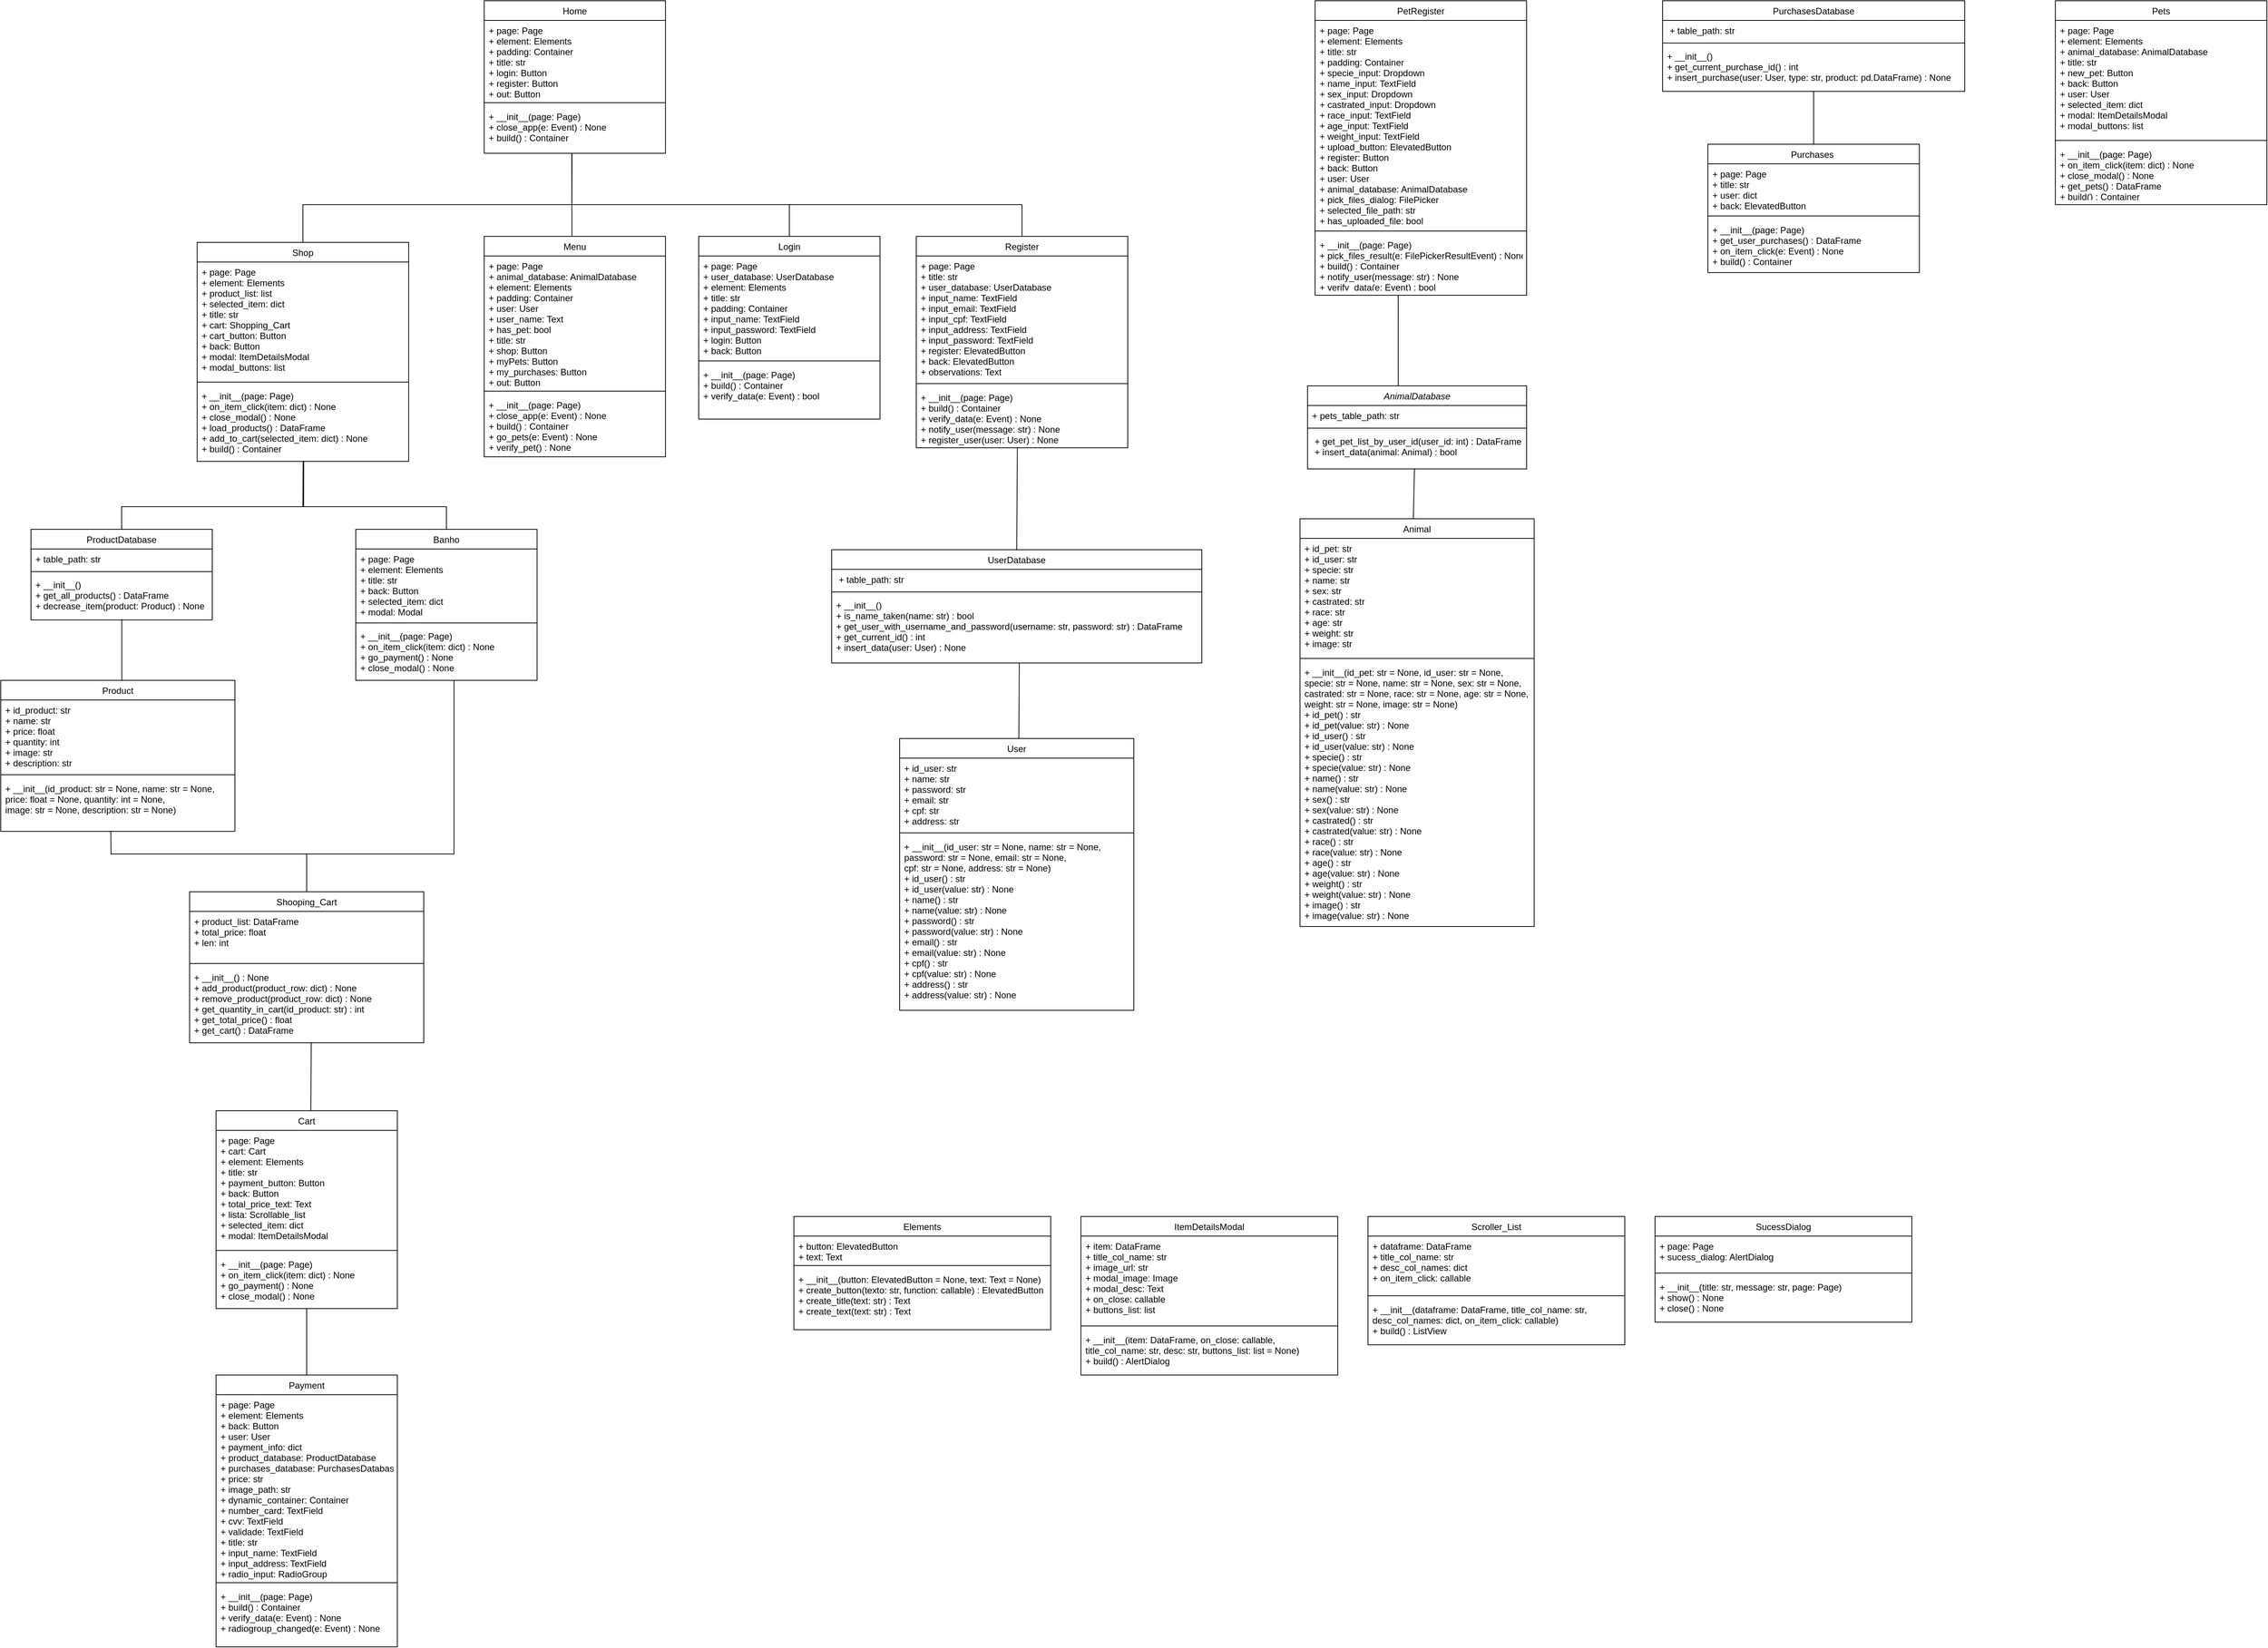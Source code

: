 <mxfile version="26.0.7">
  <diagram id="C5RBs43oDa-KdzZeNtuy" name="Page-1">
    <mxGraphModel dx="5736" dy="4357" grid="1" gridSize="10" guides="1" tooltips="1" connect="1" arrows="1" fold="1" page="1" pageScale="1" pageWidth="827" pageHeight="1169" math="0" shadow="0">
      <root>
        <mxCell id="WIyWlLk6GJQsqaUBKTNV-0" />
        <mxCell id="WIyWlLk6GJQsqaUBKTNV-1" parent="WIyWlLk6GJQsqaUBKTNV-0" />
        <mxCell id="zkfFHV4jXpPFQw0GAbJ--0" value="AnimalDatabase" style="swimlane;fontStyle=2;align=center;verticalAlign=top;childLayout=stackLayout;horizontal=1;startSize=26;horizontalStack=0;resizeParent=1;resizeLast=0;collapsible=1;marginBottom=0;rounded=0;shadow=0;strokeWidth=1;" parent="WIyWlLk6GJQsqaUBKTNV-1" vertex="1">
          <mxGeometry x="1810" y="-590" width="290" height="110" as="geometry">
            <mxRectangle x="230" y="140" width="160" height="26" as="alternateBounds" />
          </mxGeometry>
        </mxCell>
        <mxCell id="zkfFHV4jXpPFQw0GAbJ--1" value="+ pets_table_path: str " style="text;align=left;verticalAlign=top;spacingLeft=4;spacingRight=4;overflow=hidden;rotatable=0;points=[[0,0.5],[1,0.5]];portConstraint=eastwest;" parent="zkfFHV4jXpPFQw0GAbJ--0" vertex="1">
          <mxGeometry y="26" width="290" height="26" as="geometry" />
        </mxCell>
        <mxCell id="zkfFHV4jXpPFQw0GAbJ--4" value="" style="line;html=1;strokeWidth=1;align=left;verticalAlign=middle;spacingTop=-1;spacingLeft=3;spacingRight=3;rotatable=0;labelPosition=right;points=[];portConstraint=eastwest;" parent="zkfFHV4jXpPFQw0GAbJ--0" vertex="1">
          <mxGeometry y="52" width="290" height="8" as="geometry" />
        </mxCell>
        <mxCell id="zkfFHV4jXpPFQw0GAbJ--3" value=" + get_pet_list_by_user_id(user_id: int) : DataFrame &#xa; + insert_data(animal: Animal) : bool" style="text;align=left;verticalAlign=top;spacingLeft=4;spacingRight=4;overflow=hidden;rotatable=0;points=[[0,0.5],[1,0.5]];portConstraint=eastwest;rounded=0;shadow=0;html=0;" parent="zkfFHV4jXpPFQw0GAbJ--0" vertex="1">
          <mxGeometry y="60" width="290" height="50" as="geometry" />
        </mxCell>
        <mxCell id="zkfFHV4jXpPFQw0GAbJ--6" value="PurchasesDatabase" style="swimlane;fontStyle=0;align=center;verticalAlign=top;childLayout=stackLayout;horizontal=1;startSize=26;horizontalStack=0;resizeParent=1;resizeLast=0;collapsible=1;marginBottom=0;rounded=0;shadow=0;strokeWidth=1;" parent="WIyWlLk6GJQsqaUBKTNV-1" vertex="1">
          <mxGeometry x="2280" y="-1100" width="400" height="120" as="geometry">
            <mxRectangle x="130" y="380" width="160" height="26" as="alternateBounds" />
          </mxGeometry>
        </mxCell>
        <mxCell id="zkfFHV4jXpPFQw0GAbJ--7" value=" + table_path: str " style="text;align=left;verticalAlign=top;spacingLeft=4;spacingRight=4;overflow=hidden;rotatable=0;points=[[0,0.5],[1,0.5]];portConstraint=eastwest;" parent="zkfFHV4jXpPFQw0GAbJ--6" vertex="1">
          <mxGeometry y="26" width="400" height="26" as="geometry" />
        </mxCell>
        <mxCell id="zkfFHV4jXpPFQw0GAbJ--9" value="" style="line;html=1;strokeWidth=1;align=left;verticalAlign=middle;spacingTop=-1;spacingLeft=3;spacingRight=3;rotatable=0;labelPosition=right;points=[];portConstraint=eastwest;" parent="zkfFHV4jXpPFQw0GAbJ--6" vertex="1">
          <mxGeometry y="52" width="400" height="8" as="geometry" />
        </mxCell>
        <mxCell id="zkfFHV4jXpPFQw0GAbJ--11" value="+ __init__()  &#xa;+ get_current_purchase_id() : int &#xa;+ insert_purchase(user: User, type: str, product: pd.DataFrame) : None " style="text;align=left;verticalAlign=top;spacingLeft=4;spacingRight=4;overflow=hidden;rotatable=0;points=[[0,0.5],[1,0.5]];portConstraint=eastwest;" parent="zkfFHV4jXpPFQw0GAbJ--6" vertex="1">
          <mxGeometry y="60" width="400" height="60" as="geometry" />
        </mxCell>
        <mxCell id="zkfFHV4jXpPFQw0GAbJ--17" value="ProductDatabase" style="swimlane;fontStyle=0;align=center;verticalAlign=top;childLayout=stackLayout;horizontal=1;startSize=26;horizontalStack=0;resizeParent=1;resizeLast=0;collapsible=1;marginBottom=0;rounded=0;shadow=0;strokeWidth=1;" parent="WIyWlLk6GJQsqaUBKTNV-1" vertex="1">
          <mxGeometry x="120" y="-400" width="240" height="120" as="geometry">
            <mxRectangle x="550" y="140" width="160" height="26" as="alternateBounds" />
          </mxGeometry>
        </mxCell>
        <mxCell id="zkfFHV4jXpPFQw0GAbJ--18" value="+ table_path: str" style="text;align=left;verticalAlign=top;spacingLeft=4;spacingRight=4;overflow=hidden;rotatable=0;points=[[0,0.5],[1,0.5]];portConstraint=eastwest;" parent="zkfFHV4jXpPFQw0GAbJ--17" vertex="1">
          <mxGeometry y="26" width="240" height="26" as="geometry" />
        </mxCell>
        <mxCell id="zkfFHV4jXpPFQw0GAbJ--23" value="" style="line;html=1;strokeWidth=1;align=left;verticalAlign=middle;spacingTop=-1;spacingLeft=3;spacingRight=3;rotatable=0;labelPosition=right;points=[];portConstraint=eastwest;" parent="zkfFHV4jXpPFQw0GAbJ--17" vertex="1">
          <mxGeometry y="52" width="240" height="8" as="geometry" />
        </mxCell>
        <mxCell id="zkfFHV4jXpPFQw0GAbJ--25" value="+ __init__()      &#xa;+ get_all_products() : DataFrame &#xa;+ decrease_item(product: Product) : None " style="text;align=left;verticalAlign=top;spacingLeft=4;spacingRight=4;overflow=hidden;rotatable=0;points=[[0,0.5],[1,0.5]];portConstraint=eastwest;" parent="zkfFHV4jXpPFQw0GAbJ--17" vertex="1">
          <mxGeometry y="60" width="240" height="60" as="geometry" />
        </mxCell>
        <mxCell id="9NaxNAaGBJFPDdamEWR7-0" value="UserDatabase" style="swimlane;fontStyle=0;align=center;verticalAlign=top;childLayout=stackLayout;horizontal=1;startSize=26;horizontalStack=0;resizeParent=1;resizeLast=0;collapsible=1;marginBottom=0;rounded=0;shadow=0;strokeWidth=1;" vertex="1" parent="WIyWlLk6GJQsqaUBKTNV-1">
          <mxGeometry x="1180" y="-373" width="490" height="150" as="geometry">
            <mxRectangle x="130" y="380" width="160" height="26" as="alternateBounds" />
          </mxGeometry>
        </mxCell>
        <mxCell id="9NaxNAaGBJFPDdamEWR7-1" value=" + table_path: str " style="text;align=left;verticalAlign=top;spacingLeft=4;spacingRight=4;overflow=hidden;rotatable=0;points=[[0,0.5],[1,0.5]];portConstraint=eastwest;" vertex="1" parent="9NaxNAaGBJFPDdamEWR7-0">
          <mxGeometry y="26" width="490" height="26" as="geometry" />
        </mxCell>
        <mxCell id="9NaxNAaGBJFPDdamEWR7-2" value="" style="line;html=1;strokeWidth=1;align=left;verticalAlign=middle;spacingTop=-1;spacingLeft=3;spacingRight=3;rotatable=0;labelPosition=right;points=[];portConstraint=eastwest;" vertex="1" parent="9NaxNAaGBJFPDdamEWR7-0">
          <mxGeometry y="52" width="490" height="8" as="geometry" />
        </mxCell>
        <mxCell id="9NaxNAaGBJFPDdamEWR7-3" value="+ __init__()&#xa;+ is_name_taken(name: str) : bool &#xa;+ get_user_with_username_and_password(username: str, password: str) : DataFrame &#xa;+ get_current_id() : int &#xa;+ insert_data(user: User) : None " style="text;align=left;verticalAlign=top;spacingLeft=4;spacingRight=4;overflow=hidden;rotatable=0;points=[[0,0.5],[1,0.5]];portConstraint=eastwest;" vertex="1" parent="9NaxNAaGBJFPDdamEWR7-0">
          <mxGeometry y="60" width="490" height="90" as="geometry" />
        </mxCell>
        <mxCell id="9NaxNAaGBJFPDdamEWR7-4" value="Banho" style="swimlane;fontStyle=0;align=center;verticalAlign=top;childLayout=stackLayout;horizontal=1;startSize=26;horizontalStack=0;resizeParent=1;resizeLast=0;collapsible=1;marginBottom=0;rounded=0;shadow=0;strokeWidth=1;" vertex="1" parent="WIyWlLk6GJQsqaUBKTNV-1">
          <mxGeometry x="550" y="-400" width="240" height="200" as="geometry">
            <mxRectangle x="550" y="140" width="160" height="26" as="alternateBounds" />
          </mxGeometry>
        </mxCell>
        <mxCell id="9NaxNAaGBJFPDdamEWR7-5" value="+ page: Page    &#xa;+ element: Elements &#xa;+ title: str      &#xa;+ back: Button    &#xa;+ selected_item: dict &#xa;+ modal: Modal" style="text;align=left;verticalAlign=top;spacingLeft=4;spacingRight=4;overflow=hidden;rotatable=0;points=[[0,0.5],[1,0.5]];portConstraint=eastwest;" vertex="1" parent="9NaxNAaGBJFPDdamEWR7-4">
          <mxGeometry y="26" width="240" height="94" as="geometry" />
        </mxCell>
        <mxCell id="9NaxNAaGBJFPDdamEWR7-6" value="" style="line;html=1;strokeWidth=1;align=left;verticalAlign=middle;spacingTop=-1;spacingLeft=3;spacingRight=3;rotatable=0;labelPosition=right;points=[];portConstraint=eastwest;" vertex="1" parent="9NaxNAaGBJFPDdamEWR7-4">
          <mxGeometry y="120" width="240" height="8" as="geometry" />
        </mxCell>
        <mxCell id="9NaxNAaGBJFPDdamEWR7-7" value="+ __init__(page: Page) &#xa;+ on_item_click(item: dict) : None &#xa;+ go_payment() : None &#xa;+ close_modal() : None " style="text;align=left;verticalAlign=top;spacingLeft=4;spacingRight=4;overflow=hidden;rotatable=0;points=[[0,0.5],[1,0.5]];portConstraint=eastwest;" vertex="1" parent="9NaxNAaGBJFPDdamEWR7-4">
          <mxGeometry y="128" width="240" height="62" as="geometry" />
        </mxCell>
        <mxCell id="9NaxNAaGBJFPDdamEWR7-8" value="Cart" style="swimlane;fontStyle=0;align=center;verticalAlign=top;childLayout=stackLayout;horizontal=1;startSize=26;horizontalStack=0;resizeParent=1;resizeLast=0;collapsible=1;marginBottom=0;rounded=0;shadow=0;strokeWidth=1;" vertex="1" parent="WIyWlLk6GJQsqaUBKTNV-1">
          <mxGeometry x="365" y="370" width="240" height="262" as="geometry">
            <mxRectangle x="550" y="140" width="160" height="26" as="alternateBounds" />
          </mxGeometry>
        </mxCell>
        <mxCell id="9NaxNAaGBJFPDdamEWR7-9" value="+ page: Page      &#xa;+ cart: Cart      &#xa;+ element: Elements &#xa;+ title: str      &#xa;+ payment_button: Button &#xa;+ back: Button    &#xa;+ total_price_text: Text &#xa;+ lista: Scrollable_list &#xa;+ selected_item: dict &#xa;+ modal: ItemDetailsModal " style="text;align=left;verticalAlign=top;spacingLeft=4;spacingRight=4;overflow=hidden;rotatable=0;points=[[0,0.5],[1,0.5]];portConstraint=eastwest;" vertex="1" parent="9NaxNAaGBJFPDdamEWR7-8">
          <mxGeometry y="26" width="240" height="154" as="geometry" />
        </mxCell>
        <mxCell id="9NaxNAaGBJFPDdamEWR7-10" value="" style="line;html=1;strokeWidth=1;align=left;verticalAlign=middle;spacingTop=-1;spacingLeft=3;spacingRight=3;rotatable=0;labelPosition=right;points=[];portConstraint=eastwest;" vertex="1" parent="9NaxNAaGBJFPDdamEWR7-8">
          <mxGeometry y="180" width="240" height="10" as="geometry" />
        </mxCell>
        <mxCell id="9NaxNAaGBJFPDdamEWR7-11" value="+ __init__(page: Page) &#xa;+ on_item_click(item: dict) : None &#xa;+ go_payment() : None &#xa;+ close_modal() : None " style="text;align=left;verticalAlign=top;spacingLeft=4;spacingRight=4;overflow=hidden;rotatable=0;points=[[0,0.5],[1,0.5]];portConstraint=eastwest;" vertex="1" parent="9NaxNAaGBJFPDdamEWR7-8">
          <mxGeometry y="190" width="240" height="62" as="geometry" />
        </mxCell>
        <mxCell id="9NaxNAaGBJFPDdamEWR7-12" value="Home" style="swimlane;fontStyle=0;align=center;verticalAlign=top;childLayout=stackLayout;horizontal=1;startSize=26;horizontalStack=0;resizeParent=1;resizeLast=0;collapsible=1;marginBottom=0;rounded=0;shadow=0;strokeWidth=1;" vertex="1" parent="WIyWlLk6GJQsqaUBKTNV-1">
          <mxGeometry x="720" y="-1100" width="240" height="202" as="geometry">
            <mxRectangle x="550" y="140" width="160" height="26" as="alternateBounds" />
          </mxGeometry>
        </mxCell>
        <mxCell id="9NaxNAaGBJFPDdamEWR7-13" value="+ page: Page&#xa;+ element: Elements &#xa;+ padding: Container &#xa;+ title: str  &#xa;+ login: Button&#xa;+ register: Button &#xa;+ out: Button  " style="text;align=left;verticalAlign=top;spacingLeft=4;spacingRight=4;overflow=hidden;rotatable=0;points=[[0,0.5],[1,0.5]];portConstraint=eastwest;" vertex="1" parent="9NaxNAaGBJFPDdamEWR7-12">
          <mxGeometry y="26" width="240" height="104" as="geometry" />
        </mxCell>
        <mxCell id="9NaxNAaGBJFPDdamEWR7-14" value="" style="line;html=1;strokeWidth=1;align=left;verticalAlign=middle;spacingTop=-1;spacingLeft=3;spacingRight=3;rotatable=0;labelPosition=right;points=[];portConstraint=eastwest;" vertex="1" parent="9NaxNAaGBJFPDdamEWR7-12">
          <mxGeometry y="130" width="240" height="10" as="geometry" />
        </mxCell>
        <mxCell id="9NaxNAaGBJFPDdamEWR7-15" value="+ __init__(page: Page) &#xa;+ close_app(e: Event) : None &#xa;+ build() : Container " style="text;align=left;verticalAlign=top;spacingLeft=4;spacingRight=4;overflow=hidden;rotatable=0;points=[[0,0.5],[1,0.5]];portConstraint=eastwest;" vertex="1" parent="9NaxNAaGBJFPDdamEWR7-12">
          <mxGeometry y="140" width="240" height="62" as="geometry" />
        </mxCell>
        <mxCell id="9NaxNAaGBJFPDdamEWR7-16" value="Login" style="swimlane;fontStyle=0;align=center;verticalAlign=top;childLayout=stackLayout;horizontal=1;startSize=26;horizontalStack=0;resizeParent=1;resizeLast=0;collapsible=1;marginBottom=0;rounded=0;shadow=0;strokeWidth=1;" vertex="1" parent="WIyWlLk6GJQsqaUBKTNV-1">
          <mxGeometry x="1004" y="-788" width="240" height="242" as="geometry">
            <mxRectangle x="550" y="140" width="160" height="26" as="alternateBounds" />
          </mxGeometry>
        </mxCell>
        <mxCell id="9NaxNAaGBJFPDdamEWR7-17" value="+ page: Page&#xa;+ user_database: UserDatabase&#xa;+ element: Elements&#xa;+ title: str&#xa;+ padding: Container&#xa;+ input_name: TextField&#xa;+ input_password: TextField&#xa;+ login: Button&#xa;+ back: Button" style="text;align=left;verticalAlign=top;spacingLeft=4;spacingRight=4;overflow=hidden;rotatable=0;points=[[0,0.5],[1,0.5]];portConstraint=eastwest;" vertex="1" parent="9NaxNAaGBJFPDdamEWR7-16">
          <mxGeometry y="26" width="240" height="134" as="geometry" />
        </mxCell>
        <mxCell id="9NaxNAaGBJFPDdamEWR7-18" value="" style="line;html=1;strokeWidth=1;align=left;verticalAlign=middle;spacingTop=-1;spacingLeft=3;spacingRight=3;rotatable=0;labelPosition=right;points=[];portConstraint=eastwest;" vertex="1" parent="9NaxNAaGBJFPDdamEWR7-16">
          <mxGeometry y="160" width="240" height="10" as="geometry" />
        </mxCell>
        <mxCell id="9NaxNAaGBJFPDdamEWR7-19" value="+ __init__(page: Page)&#xa;+ build() : Container&#xa;+ verify_data(e: Event) : bool" style="text;align=left;verticalAlign=top;spacingLeft=4;spacingRight=4;overflow=hidden;rotatable=0;points=[[0,0.5],[1,0.5]];portConstraint=eastwest;" vertex="1" parent="9NaxNAaGBJFPDdamEWR7-16">
          <mxGeometry y="170" width="240" height="62" as="geometry" />
        </mxCell>
        <mxCell id="9NaxNAaGBJFPDdamEWR7-20" value="Menu" style="swimlane;fontStyle=0;align=center;verticalAlign=top;childLayout=stackLayout;horizontal=1;startSize=26;horizontalStack=0;resizeParent=1;resizeLast=0;collapsible=1;marginBottom=0;rounded=0;shadow=0;strokeWidth=1;" vertex="1" parent="WIyWlLk6GJQsqaUBKTNV-1">
          <mxGeometry x="720" y="-788" width="240" height="292" as="geometry">
            <mxRectangle x="550" y="140" width="160" height="26" as="alternateBounds" />
          </mxGeometry>
        </mxCell>
        <mxCell id="9NaxNAaGBJFPDdamEWR7-21" value="+ page: Page&#xa;+ animal_database: AnimalDatabase&#xa;+ element: Elements&#xa;+ padding: Container&#xa;+ user: User&#xa;+ user_name: Text&#xa;+ has_pet: bool&#xa;+ title: str&#xa;+ shop: Button&#xa;+ myPets: Button&#xa;+ my_purchases: Button&#xa;+ out: Button" style="text;align=left;verticalAlign=top;spacingLeft=4;spacingRight=4;overflow=hidden;rotatable=0;points=[[0,0.5],[1,0.5]];portConstraint=eastwest;" vertex="1" parent="9NaxNAaGBJFPDdamEWR7-20">
          <mxGeometry y="26" width="240" height="174" as="geometry" />
        </mxCell>
        <mxCell id="9NaxNAaGBJFPDdamEWR7-22" value="" style="line;html=1;strokeWidth=1;align=left;verticalAlign=middle;spacingTop=-1;spacingLeft=3;spacingRight=3;rotatable=0;labelPosition=right;points=[];portConstraint=eastwest;" vertex="1" parent="9NaxNAaGBJFPDdamEWR7-20">
          <mxGeometry y="200" width="240" height="10" as="geometry" />
        </mxCell>
        <mxCell id="9NaxNAaGBJFPDdamEWR7-23" value="+ __init__(page: Page)&#xa;+ close_app(e: Event) : None&#xa;+ build() : Container&#xa;+ go_pets(e: Event) : None&#xa;+ verify_pet() : None" style="text;align=left;verticalAlign=top;spacingLeft=4;spacingRight=4;overflow=hidden;rotatable=0;points=[[0,0.5],[1,0.5]];portConstraint=eastwest;" vertex="1" parent="9NaxNAaGBJFPDdamEWR7-20">
          <mxGeometry y="210" width="240" height="80" as="geometry" />
        </mxCell>
        <mxCell id="9NaxNAaGBJFPDdamEWR7-24" value="Payment" style="swimlane;fontStyle=0;align=center;verticalAlign=top;childLayout=stackLayout;horizontal=1;startSize=26;horizontalStack=0;resizeParent=1;resizeLast=0;collapsible=1;marginBottom=0;rounded=0;shadow=0;strokeWidth=1;" vertex="1" parent="WIyWlLk6GJQsqaUBKTNV-1">
          <mxGeometry x="365" y="720" width="240" height="360" as="geometry">
            <mxRectangle x="550" y="140" width="160" height="26" as="alternateBounds" />
          </mxGeometry>
        </mxCell>
        <mxCell id="9NaxNAaGBJFPDdamEWR7-25" value="+ page: Page&#xa;+ element: Elements&#xa;+ back: Button&#xa;+ user: User&#xa;+ payment_info: dict&#xa;+ product_database: ProductDatabase&#xa;+ purchases_database: PurchasesDatabase&#xa;+ price: str&#xa;+ image_path: str&#xa;+ dynamic_container: Container&#xa;+ number_card: TextField&#xa;+ cvv: TextField&#xa;+ validade: TextField&#xa;+ title: str&#xa;+ input_name: TextField&#xa;+ input_address: TextField&#xa;+ radio_input: RadioGroup" style="text;align=left;verticalAlign=top;spacingLeft=4;spacingRight=4;overflow=hidden;rotatable=0;points=[[0,0.5],[1,0.5]];portConstraint=eastwest;" vertex="1" parent="9NaxNAaGBJFPDdamEWR7-24">
          <mxGeometry y="26" width="240" height="244" as="geometry" />
        </mxCell>
        <mxCell id="9NaxNAaGBJFPDdamEWR7-26" value="" style="line;html=1;strokeWidth=1;align=left;verticalAlign=middle;spacingTop=-1;spacingLeft=3;spacingRight=3;rotatable=0;labelPosition=right;points=[];portConstraint=eastwest;" vertex="1" parent="9NaxNAaGBJFPDdamEWR7-24">
          <mxGeometry y="270" width="240" height="10" as="geometry" />
        </mxCell>
        <mxCell id="9NaxNAaGBJFPDdamEWR7-27" value="+ __init__(page: Page)&#xa;+ build() : Container&#xa;+ verify_data(e: Event) : None&#xa;+ radiogroup_changed(e: Event) : None" style="text;align=left;verticalAlign=top;spacingLeft=4;spacingRight=4;overflow=hidden;rotatable=0;points=[[0,0.5],[1,0.5]];portConstraint=eastwest;" vertex="1" parent="9NaxNAaGBJFPDdamEWR7-24">
          <mxGeometry y="280" width="240" height="70" as="geometry" />
        </mxCell>
        <mxCell id="9NaxNAaGBJFPDdamEWR7-28" value="PetRegister" style="swimlane;fontStyle=0;align=center;verticalAlign=top;childLayout=stackLayout;horizontal=1;startSize=26;horizontalStack=0;resizeParent=1;resizeLast=0;collapsible=1;marginBottom=0;rounded=0;shadow=0;strokeWidth=1;" vertex="1" parent="WIyWlLk6GJQsqaUBKTNV-1">
          <mxGeometry x="1820" y="-1100" width="280" height="390" as="geometry">
            <mxRectangle x="550" y="140" width="160" height="26" as="alternateBounds" />
          </mxGeometry>
        </mxCell>
        <mxCell id="9NaxNAaGBJFPDdamEWR7-29" value="+ page: Page&#xa;+ element: Elements&#xa;+ title: str&#xa;+ padding: Container&#xa;+ specie_input: Dropdown&#xa;+ name_input: TextField&#xa;+ sex_input: Dropdown&#xa;+ castrated_input: Dropdown&#xa;+ race_input: TextField&#xa;+ age_input: TextField&#xa;+ weight_input: TextField&#xa;+ upload_button: ElevatedButton&#xa;+ register: Button&#xa;+ back: Button&#xa;+ user: User&#xa;+ animal_database: AnimalDatabase&#xa;+ pick_files_dialog: FilePicker&#xa;+ selected_file_path: str&#xa;+ has_uploaded_file: bool" style="text;align=left;verticalAlign=top;spacingLeft=4;spacingRight=4;overflow=hidden;rotatable=0;points=[[0,0.5],[1,0.5]];portConstraint=eastwest;" vertex="1" parent="9NaxNAaGBJFPDdamEWR7-28">
          <mxGeometry y="26" width="280" height="274" as="geometry" />
        </mxCell>
        <mxCell id="9NaxNAaGBJFPDdamEWR7-30" value="" style="line;html=1;strokeWidth=1;align=left;verticalAlign=middle;spacingTop=-1;spacingLeft=3;spacingRight=3;rotatable=0;labelPosition=right;points=[];portConstraint=eastwest;" vertex="1" parent="9NaxNAaGBJFPDdamEWR7-28">
          <mxGeometry y="300" width="280" height="10" as="geometry" />
        </mxCell>
        <mxCell id="9NaxNAaGBJFPDdamEWR7-31" value="+ __init__(page: Page)&#xa;+ pick_files_result(e: FilePickerResultEvent) : None&#xa;+ build() : Container&#xa;+ notify_user(message: str) : None&#xa;+ verify_data(e: Event) : bool" style="text;align=left;verticalAlign=top;spacingLeft=4;spacingRight=4;overflow=hidden;rotatable=0;points=[[0,0.5],[1,0.5]];portConstraint=eastwest;" vertex="1" parent="9NaxNAaGBJFPDdamEWR7-28">
          <mxGeometry y="310" width="280" height="70" as="geometry" />
        </mxCell>
        <mxCell id="9NaxNAaGBJFPDdamEWR7-36" value="Pets" style="swimlane;fontStyle=0;align=center;verticalAlign=top;childLayout=stackLayout;horizontal=1;startSize=26;horizontalStack=0;resizeParent=1;resizeLast=0;collapsible=1;marginBottom=0;rounded=0;shadow=0;strokeWidth=1;" vertex="1" parent="WIyWlLk6GJQsqaUBKTNV-1">
          <mxGeometry x="2800" y="-1100" width="280" height="270" as="geometry">
            <mxRectangle x="550" y="140" width="160" height="26" as="alternateBounds" />
          </mxGeometry>
        </mxCell>
        <mxCell id="9NaxNAaGBJFPDdamEWR7-37" value="+ page: Page&#xa;+ element: Elements&#xa;+ animal_database: AnimalDatabase&#xa;+ title: str&#xa;+ new_pet: Button&#xa;+ back: Button&#xa;+ user: User&#xa;+ selected_item: dict&#xa;+ modal: ItemDetailsModal&#xa;+ modal_buttons: list" style="text;align=left;verticalAlign=top;spacingLeft=4;spacingRight=4;overflow=hidden;rotatable=0;points=[[0,0.5],[1,0.5]];portConstraint=eastwest;" vertex="1" parent="9NaxNAaGBJFPDdamEWR7-36">
          <mxGeometry y="26" width="280" height="154" as="geometry" />
        </mxCell>
        <mxCell id="9NaxNAaGBJFPDdamEWR7-38" value="" style="line;html=1;strokeWidth=1;align=left;verticalAlign=middle;spacingTop=-1;spacingLeft=3;spacingRight=3;rotatable=0;labelPosition=right;points=[];portConstraint=eastwest;" vertex="1" parent="9NaxNAaGBJFPDdamEWR7-36">
          <mxGeometry y="180" width="280" height="10" as="geometry" />
        </mxCell>
        <mxCell id="9NaxNAaGBJFPDdamEWR7-39" value="+ __init__(page: Page)&#xa;+ on_item_click(item: dict) : None&#xa;+ close_modal() : None&#xa;+ get_pets() : DataFrame&#xa;+ build() : Container" style="text;align=left;verticalAlign=top;spacingLeft=4;spacingRight=4;overflow=hidden;rotatable=0;points=[[0,0.5],[1,0.5]];portConstraint=eastwest;" vertex="1" parent="9NaxNAaGBJFPDdamEWR7-36">
          <mxGeometry y="190" width="280" height="70" as="geometry" />
        </mxCell>
        <mxCell id="9NaxNAaGBJFPDdamEWR7-40" value="Purchases " style="swimlane;fontStyle=0;align=center;verticalAlign=top;childLayout=stackLayout;horizontal=1;startSize=26;horizontalStack=0;resizeParent=1;resizeLast=0;collapsible=1;marginBottom=0;rounded=0;shadow=0;strokeWidth=1;" vertex="1" parent="WIyWlLk6GJQsqaUBKTNV-1">
          <mxGeometry x="2340" y="-910" width="280" height="170" as="geometry">
            <mxRectangle x="550" y="140" width="160" height="26" as="alternateBounds" />
          </mxGeometry>
        </mxCell>
        <mxCell id="9NaxNAaGBJFPDdamEWR7-41" value="+ page: Page&#xa;+ title: str&#xa;+ user: dict&#xa;+ back: ElevatedButton" style="text;align=left;verticalAlign=top;spacingLeft=4;spacingRight=4;overflow=hidden;rotatable=0;points=[[0,0.5],[1,0.5]];portConstraint=eastwest;" vertex="1" parent="9NaxNAaGBJFPDdamEWR7-40">
          <mxGeometry y="26" width="280" height="64" as="geometry" />
        </mxCell>
        <mxCell id="9NaxNAaGBJFPDdamEWR7-42" value="" style="line;html=1;strokeWidth=1;align=left;verticalAlign=middle;spacingTop=-1;spacingLeft=3;spacingRight=3;rotatable=0;labelPosition=right;points=[];portConstraint=eastwest;" vertex="1" parent="9NaxNAaGBJFPDdamEWR7-40">
          <mxGeometry y="90" width="280" height="10" as="geometry" />
        </mxCell>
        <mxCell id="9NaxNAaGBJFPDdamEWR7-43" value="+ __init__(page: Page)&#xa;+ get_user_purchases() : DataFrame&#xa;+ on_item_click(e: Event) : None&#xa;+ build() : Container" style="text;align=left;verticalAlign=top;spacingLeft=4;spacingRight=4;overflow=hidden;rotatable=0;points=[[0,0.5],[1,0.5]];portConstraint=eastwest;" vertex="1" parent="9NaxNAaGBJFPDdamEWR7-40">
          <mxGeometry y="100" width="280" height="70" as="geometry" />
        </mxCell>
        <mxCell id="9NaxNAaGBJFPDdamEWR7-44" value="Register" style="swimlane;fontStyle=0;align=center;verticalAlign=top;childLayout=stackLayout;horizontal=1;startSize=26;horizontalStack=0;resizeParent=1;resizeLast=0;collapsible=1;marginBottom=0;rounded=0;shadow=0;strokeWidth=1;" vertex="1" parent="WIyWlLk6GJQsqaUBKTNV-1">
          <mxGeometry x="1292" y="-788" width="280" height="280" as="geometry">
            <mxRectangle x="550" y="140" width="160" height="26" as="alternateBounds" />
          </mxGeometry>
        </mxCell>
        <mxCell id="9NaxNAaGBJFPDdamEWR7-45" value="+ page: Page&#xa;+ title: str&#xa;+ user_database: UserDatabase&#xa;+ input_name: TextField&#xa;+ input_email: TextField&#xa;+ input_cpf: TextField&#xa;+ input_address: TextField&#xa;+ input_password: TextField&#xa;+ register: ElevatedButton&#xa;+ back: ElevatedButton&#xa;+ observations: Text" style="text;align=left;verticalAlign=top;spacingLeft=4;spacingRight=4;overflow=hidden;rotatable=0;points=[[0,0.5],[1,0.5]];portConstraint=eastwest;" vertex="1" parent="9NaxNAaGBJFPDdamEWR7-44">
          <mxGeometry y="26" width="280" height="164" as="geometry" />
        </mxCell>
        <mxCell id="9NaxNAaGBJFPDdamEWR7-46" value="" style="line;html=1;strokeWidth=1;align=left;verticalAlign=middle;spacingTop=-1;spacingLeft=3;spacingRight=3;rotatable=0;labelPosition=right;points=[];portConstraint=eastwest;" vertex="1" parent="9NaxNAaGBJFPDdamEWR7-44">
          <mxGeometry y="190" width="280" height="10" as="geometry" />
        </mxCell>
        <mxCell id="9NaxNAaGBJFPDdamEWR7-47" value="+ __init__(page: Page)&#xa;+ build() : Container&#xa;+ verify_data(e: Event) : None&#xa;+ notify_user(message: str) : None&#xa;+ register_user(user: User) : None" style="text;align=left;verticalAlign=top;spacingLeft=4;spacingRight=4;overflow=hidden;rotatable=0;points=[[0,0.5],[1,0.5]];portConstraint=eastwest;" vertex="1" parent="9NaxNAaGBJFPDdamEWR7-44">
          <mxGeometry y="200" width="280" height="80" as="geometry" />
        </mxCell>
        <mxCell id="9NaxNAaGBJFPDdamEWR7-48" value="Shop" style="swimlane;fontStyle=0;align=center;verticalAlign=top;childLayout=stackLayout;horizontal=1;startSize=26;horizontalStack=0;resizeParent=1;resizeLast=0;collapsible=1;marginBottom=0;rounded=0;shadow=0;strokeWidth=1;" vertex="1" parent="WIyWlLk6GJQsqaUBKTNV-1">
          <mxGeometry x="340" y="-780" width="280" height="290" as="geometry">
            <mxRectangle x="550" y="140" width="160" height="26" as="alternateBounds" />
          </mxGeometry>
        </mxCell>
        <mxCell id="9NaxNAaGBJFPDdamEWR7-49" value="+ page: Page&#xa;+ element: Elements&#xa;+ product_list: list&#xa;+ selected_item: dict&#xa;+ title: str&#xa;+ cart: Shopping_Cart&#xa;+ cart_button: Button&#xa;+ back: Button&#xa;+ modal: ItemDetailsModal&#xa;+ modal_buttons: list" style="text;align=left;verticalAlign=top;spacingLeft=4;spacingRight=4;overflow=hidden;rotatable=0;points=[[0,0.5],[1,0.5]];portConstraint=eastwest;" vertex="1" parent="9NaxNAaGBJFPDdamEWR7-48">
          <mxGeometry y="26" width="280" height="154" as="geometry" />
        </mxCell>
        <mxCell id="9NaxNAaGBJFPDdamEWR7-50" value="" style="line;html=1;strokeWidth=1;align=left;verticalAlign=middle;spacingTop=-1;spacingLeft=3;spacingRight=3;rotatable=0;labelPosition=right;points=[];portConstraint=eastwest;" vertex="1" parent="9NaxNAaGBJFPDdamEWR7-48">
          <mxGeometry y="180" width="280" height="10" as="geometry" />
        </mxCell>
        <mxCell id="9NaxNAaGBJFPDdamEWR7-51" value="+ __init__(page: Page)&#xa;+ on_item_click(item: dict) : None&#xa;+ close_modal() : None&#xa;+ load_products() : DataFrame&#xa;+ add_to_cart(selected_item: dict) : None&#xa;+ build() : Container" style="text;align=left;verticalAlign=top;spacingLeft=4;spacingRight=4;overflow=hidden;rotatable=0;points=[[0,0.5],[1,0.5]];portConstraint=eastwest;" vertex="1" parent="9NaxNAaGBJFPDdamEWR7-48">
          <mxGeometry y="190" width="280" height="100" as="geometry" />
        </mxCell>
        <mxCell id="9NaxNAaGBJFPDdamEWR7-52" value="Animal" style="swimlane;fontStyle=0;align=center;verticalAlign=top;childLayout=stackLayout;horizontal=1;startSize=26;horizontalStack=0;resizeParent=1;resizeLast=0;collapsible=1;marginBottom=0;rounded=0;shadow=0;strokeWidth=1;" vertex="1" parent="WIyWlLk6GJQsqaUBKTNV-1">
          <mxGeometry x="1800" y="-414" width="310" height="540" as="geometry">
            <mxRectangle x="550" y="140" width="160" height="26" as="alternateBounds" />
          </mxGeometry>
        </mxCell>
        <mxCell id="9NaxNAaGBJFPDdamEWR7-53" value="+ id_pet: str&#xa;+ id_user: str&#xa;+ specie: str&#xa;+ name: str&#xa;+ sex: str&#xa;+ castrated: str&#xa;+ race: str&#xa;+ age: str&#xa;+ weight: str&#xa;+ image: str" style="text;align=left;verticalAlign=top;spacingLeft=4;spacingRight=4;overflow=hidden;rotatable=0;points=[[0,0.5],[1,0.5]];portConstraint=eastwest;" vertex="1" parent="9NaxNAaGBJFPDdamEWR7-52">
          <mxGeometry y="26" width="310" height="154" as="geometry" />
        </mxCell>
        <mxCell id="9NaxNAaGBJFPDdamEWR7-54" value="" style="line;html=1;strokeWidth=1;align=left;verticalAlign=middle;spacingTop=-1;spacingLeft=3;spacingRight=3;rotatable=0;labelPosition=right;points=[];portConstraint=eastwest;" vertex="1" parent="9NaxNAaGBJFPDdamEWR7-52">
          <mxGeometry y="180" width="310" height="10" as="geometry" />
        </mxCell>
        <mxCell id="9NaxNAaGBJFPDdamEWR7-55" value="+ __init__(id_pet: str = None, id_user: str = None, &#xa;specie: str = None, name: str = None, sex: str = None, &#xa;castrated: str = None, race: str = None, age: str = None, &#xa;weight: str = None, image: str = None)&#xa;+ id_pet() : str&#xa;+ id_pet(value: str) : None&#xa;+ id_user() : str&#xa;+ id_user(value: str) : None&#xa;+ specie() : str&#xa;+ specie(value: str) : None&#xa;+ name() : str&#xa;+ name(value: str) : None&#xa;+ sex() : str&#xa;+ sex(value: str) : None&#xa;+ castrated() : str&#xa;+ castrated(value: str) : None&#xa;+ race() : str&#xa;+ race(value: str) : None&#xa;+ age() : str&#xa;+ age(value: str) : None&#xa;+ weight() : str&#xa;+ weight(value: str) : None&#xa;+ image() : str&#xa;+ image(value: str) : None" style="text;align=left;verticalAlign=top;spacingLeft=4;spacingRight=4;overflow=hidden;rotatable=0;points=[[0,0.5],[1,0.5]];portConstraint=eastwest;" vertex="1" parent="9NaxNAaGBJFPDdamEWR7-52">
          <mxGeometry y="190" width="310" height="350" as="geometry" />
        </mxCell>
        <mxCell id="9NaxNAaGBJFPDdamEWR7-56" value="Product" style="swimlane;fontStyle=0;align=center;verticalAlign=top;childLayout=stackLayout;horizontal=1;startSize=26;horizontalStack=0;resizeParent=1;resizeLast=0;collapsible=1;marginBottom=0;rounded=0;shadow=0;strokeWidth=1;" vertex="1" parent="WIyWlLk6GJQsqaUBKTNV-1">
          <mxGeometry x="80" y="-200" width="310" height="200" as="geometry">
            <mxRectangle x="550" y="140" width="160" height="26" as="alternateBounds" />
          </mxGeometry>
        </mxCell>
        <mxCell id="9NaxNAaGBJFPDdamEWR7-57" value="+ id_product: str&#xa;+ name: str&#xa;+ price: float&#xa;+ quantity: int&#xa;+ image: str&#xa;+ description: str" style="text;align=left;verticalAlign=top;spacingLeft=4;spacingRight=4;overflow=hidden;rotatable=0;points=[[0,0.5],[1,0.5]];portConstraint=eastwest;" vertex="1" parent="9NaxNAaGBJFPDdamEWR7-56">
          <mxGeometry y="26" width="310" height="94" as="geometry" />
        </mxCell>
        <mxCell id="9NaxNAaGBJFPDdamEWR7-58" value="" style="line;html=1;strokeWidth=1;align=left;verticalAlign=middle;spacingTop=-1;spacingLeft=3;spacingRight=3;rotatable=0;labelPosition=right;points=[];portConstraint=eastwest;" vertex="1" parent="9NaxNAaGBJFPDdamEWR7-56">
          <mxGeometry y="120" width="310" height="10" as="geometry" />
        </mxCell>
        <mxCell id="9NaxNAaGBJFPDdamEWR7-59" value="+ __init__(id_product: str = None, name: str = None, &#xa;price: float = None, quantity: int = None, &#xa;image: str = None, description: str = None)" style="text;align=left;verticalAlign=top;spacingLeft=4;spacingRight=4;overflow=hidden;rotatable=0;points=[[0,0.5],[1,0.5]];portConstraint=eastwest;" vertex="1" parent="9NaxNAaGBJFPDdamEWR7-56">
          <mxGeometry y="130" width="310" height="70" as="geometry" />
        </mxCell>
        <mxCell id="9NaxNAaGBJFPDdamEWR7-60" value="Shooping_Cart" style="swimlane;fontStyle=0;align=center;verticalAlign=top;childLayout=stackLayout;horizontal=1;startSize=26;horizontalStack=0;resizeParent=1;resizeLast=0;collapsible=1;marginBottom=0;rounded=0;shadow=0;strokeWidth=1;" vertex="1" parent="WIyWlLk6GJQsqaUBKTNV-1">
          <mxGeometry x="330" y="80" width="310" height="200" as="geometry">
            <mxRectangle x="550" y="140" width="160" height="26" as="alternateBounds" />
          </mxGeometry>
        </mxCell>
        <mxCell id="9NaxNAaGBJFPDdamEWR7-61" value="+ product_list: DataFrame&#xa;+ total_price: float&#xa;+ len: int" style="text;align=left;verticalAlign=top;spacingLeft=4;spacingRight=4;overflow=hidden;rotatable=0;points=[[0,0.5],[1,0.5]];portConstraint=eastwest;" vertex="1" parent="9NaxNAaGBJFPDdamEWR7-60">
          <mxGeometry y="26" width="310" height="64" as="geometry" />
        </mxCell>
        <mxCell id="9NaxNAaGBJFPDdamEWR7-62" value="" style="line;html=1;strokeWidth=1;align=left;verticalAlign=middle;spacingTop=-1;spacingLeft=3;spacingRight=3;rotatable=0;labelPosition=right;points=[];portConstraint=eastwest;" vertex="1" parent="9NaxNAaGBJFPDdamEWR7-60">
          <mxGeometry y="90" width="310" height="10" as="geometry" />
        </mxCell>
        <mxCell id="9NaxNAaGBJFPDdamEWR7-63" value="+ __init__() : None&#xa;+ add_product(product_row: dict) : None&#xa;+ remove_product(product_row: dict) : None&#xa;+ get_quantity_in_cart(id_product: str) : int&#xa;+ get_total_price() : float&#xa;+ get_cart() : DataFrame" style="text;align=left;verticalAlign=top;spacingLeft=4;spacingRight=4;overflow=hidden;rotatable=0;points=[[0,0.5],[1,0.5]];portConstraint=eastwest;" vertex="1" parent="9NaxNAaGBJFPDdamEWR7-60">
          <mxGeometry y="100" width="310" height="100" as="geometry" />
        </mxCell>
        <mxCell id="9NaxNAaGBJFPDdamEWR7-65" value="User" style="swimlane;fontStyle=0;align=center;verticalAlign=top;childLayout=stackLayout;horizontal=1;startSize=26;horizontalStack=0;resizeParent=1;resizeLast=0;collapsible=1;marginBottom=0;rounded=0;shadow=0;strokeWidth=1;" vertex="1" parent="WIyWlLk6GJQsqaUBKTNV-1">
          <mxGeometry x="1270" y="-123" width="310" height="360" as="geometry">
            <mxRectangle x="550" y="140" width="160" height="26" as="alternateBounds" />
          </mxGeometry>
        </mxCell>
        <mxCell id="9NaxNAaGBJFPDdamEWR7-66" value="+ id_user: str&#xa;+ name: str&#xa;+ password: str&#xa;+ email: str&#xa;+ cpf: str&#xa;+ address: str" style="text;align=left;verticalAlign=top;spacingLeft=4;spacingRight=4;overflow=hidden;rotatable=0;points=[[0,0.5],[1,0.5]];portConstraint=eastwest;" vertex="1" parent="9NaxNAaGBJFPDdamEWR7-65">
          <mxGeometry y="26" width="310" height="94" as="geometry" />
        </mxCell>
        <mxCell id="9NaxNAaGBJFPDdamEWR7-67" value="" style="line;html=1;strokeWidth=1;align=left;verticalAlign=middle;spacingTop=-1;spacingLeft=3;spacingRight=3;rotatable=0;labelPosition=right;points=[];portConstraint=eastwest;" vertex="1" parent="9NaxNAaGBJFPDdamEWR7-65">
          <mxGeometry y="120" width="310" height="10" as="geometry" />
        </mxCell>
        <mxCell id="9NaxNAaGBJFPDdamEWR7-68" value="+ __init__(id_user: str = None, name: str = None, &#xa;password: str = None, email: str = None, &#xa;cpf: str = None, address: str = None)&#xa;+ id_user() : str&#xa;+ id_user(value: str) : None&#xa;+ name() : str&#xa;+ name(value: str) : None&#xa;+ password() : str&#xa;+ password(value: str) : None&#xa;+ email() : str&#xa;+ email(value: str) : None&#xa;+ cpf() : str&#xa;+ cpf(value: str) : None&#xa;+ address() : str&#xa;+ address(value: str) : None" style="text;align=left;verticalAlign=top;spacingLeft=4;spacingRight=4;overflow=hidden;rotatable=0;points=[[0,0.5],[1,0.5]];portConstraint=eastwest;" vertex="1" parent="9NaxNAaGBJFPDdamEWR7-65">
          <mxGeometry y="130" width="310" height="230" as="geometry" />
        </mxCell>
        <mxCell id="9NaxNAaGBJFPDdamEWR7-73" value="Elements" style="swimlane;fontStyle=0;align=center;verticalAlign=top;childLayout=stackLayout;horizontal=1;startSize=26;horizontalStack=0;resizeParent=1;resizeLast=0;collapsible=1;marginBottom=0;rounded=0;shadow=0;strokeWidth=1;" vertex="1" parent="WIyWlLk6GJQsqaUBKTNV-1">
          <mxGeometry x="1130" y="510" width="340" height="150" as="geometry">
            <mxRectangle x="550" y="140" width="160" height="26" as="alternateBounds" />
          </mxGeometry>
        </mxCell>
        <mxCell id="9NaxNAaGBJFPDdamEWR7-74" value="+ button: ElevatedButton&#xa;+ text: Text" style="text;align=left;verticalAlign=top;spacingLeft=4;spacingRight=4;overflow=hidden;rotatable=0;points=[[0,0.5],[1,0.5]];portConstraint=eastwest;" vertex="1" parent="9NaxNAaGBJFPDdamEWR7-73">
          <mxGeometry y="26" width="340" height="34" as="geometry" />
        </mxCell>
        <mxCell id="9NaxNAaGBJFPDdamEWR7-75" value="" style="line;html=1;strokeWidth=1;align=left;verticalAlign=middle;spacingTop=-1;spacingLeft=3;spacingRight=3;rotatable=0;labelPosition=right;points=[];portConstraint=eastwest;" vertex="1" parent="9NaxNAaGBJFPDdamEWR7-73">
          <mxGeometry y="60" width="340" height="10" as="geometry" />
        </mxCell>
        <mxCell id="9NaxNAaGBJFPDdamEWR7-76" value="+ __init__(button: ElevatedButton = None, text: Text = None)&#xa;+ create_button(texto: str, function: callable) : ElevatedButton&#xa;+ create_title(text: str) : Text&#xa;+ create_text(text: str) : Text" style="text;align=left;verticalAlign=top;spacingLeft=4;spacingRight=4;overflow=hidden;rotatable=0;points=[[0,0.5],[1,0.5]];portConstraint=eastwest;" vertex="1" parent="9NaxNAaGBJFPDdamEWR7-73">
          <mxGeometry y="70" width="340" height="80" as="geometry" />
        </mxCell>
        <mxCell id="9NaxNAaGBJFPDdamEWR7-77" value="ItemDetailsModal" style="swimlane;fontStyle=0;align=center;verticalAlign=top;childLayout=stackLayout;horizontal=1;startSize=26;horizontalStack=0;resizeParent=1;resizeLast=0;collapsible=1;marginBottom=0;rounded=0;shadow=0;strokeWidth=1;" vertex="1" parent="WIyWlLk6GJQsqaUBKTNV-1">
          <mxGeometry x="1510" y="510" width="340" height="210" as="geometry">
            <mxRectangle x="550" y="140" width="160" height="26" as="alternateBounds" />
          </mxGeometry>
        </mxCell>
        <mxCell id="9NaxNAaGBJFPDdamEWR7-78" value="+ item: DataFrame&#xa;+ title_col_name: str&#xa;+ image_url: str&#xa;+ modal_image: Image&#xa;+ modal_desc: Text&#xa;+ on_close: callable&#xa;+ buttons_list: list" style="text;align=left;verticalAlign=top;spacingLeft=4;spacingRight=4;overflow=hidden;rotatable=0;points=[[0,0.5],[1,0.5]];portConstraint=eastwest;" vertex="1" parent="9NaxNAaGBJFPDdamEWR7-77">
          <mxGeometry y="26" width="340" height="114" as="geometry" />
        </mxCell>
        <mxCell id="9NaxNAaGBJFPDdamEWR7-79" value="" style="line;html=1;strokeWidth=1;align=left;verticalAlign=middle;spacingTop=-1;spacingLeft=3;spacingRight=3;rotatable=0;labelPosition=right;points=[];portConstraint=eastwest;" vertex="1" parent="9NaxNAaGBJFPDdamEWR7-77">
          <mxGeometry y="140" width="340" height="10" as="geometry" />
        </mxCell>
        <mxCell id="9NaxNAaGBJFPDdamEWR7-80" value="+ __init__(item: DataFrame, on_close: callable, &#xa;title_col_name: str, desc: str, buttons_list: list = None)&#xa;+ build() : AlertDialog" style="text;align=left;verticalAlign=top;spacingLeft=4;spacingRight=4;overflow=hidden;rotatable=0;points=[[0,0.5],[1,0.5]];portConstraint=eastwest;" vertex="1" parent="9NaxNAaGBJFPDdamEWR7-77">
          <mxGeometry y="150" width="340" height="60" as="geometry" />
        </mxCell>
        <mxCell id="9NaxNAaGBJFPDdamEWR7-81" value="Scroller_List" style="swimlane;fontStyle=0;align=center;verticalAlign=top;childLayout=stackLayout;horizontal=1;startSize=26;horizontalStack=0;resizeParent=1;resizeLast=0;collapsible=1;marginBottom=0;rounded=0;shadow=0;strokeWidth=1;" vertex="1" parent="WIyWlLk6GJQsqaUBKTNV-1">
          <mxGeometry x="1890" y="510" width="340" height="170" as="geometry">
            <mxRectangle x="550" y="140" width="160" height="26" as="alternateBounds" />
          </mxGeometry>
        </mxCell>
        <mxCell id="9NaxNAaGBJFPDdamEWR7-82" value="+ dataframe: DataFrame&#xa;+ title_col_name: str&#xa;+ desc_col_names: dict&#xa;+ on_item_click: callable" style="text;align=left;verticalAlign=top;spacingLeft=4;spacingRight=4;overflow=hidden;rotatable=0;points=[[0,0.5],[1,0.5]];portConstraint=eastwest;" vertex="1" parent="9NaxNAaGBJFPDdamEWR7-81">
          <mxGeometry y="26" width="340" height="74" as="geometry" />
        </mxCell>
        <mxCell id="9NaxNAaGBJFPDdamEWR7-83" value="" style="line;html=1;strokeWidth=1;align=left;verticalAlign=middle;spacingTop=-1;spacingLeft=3;spacingRight=3;rotatable=0;labelPosition=right;points=[];portConstraint=eastwest;" vertex="1" parent="9NaxNAaGBJFPDdamEWR7-81">
          <mxGeometry y="100" width="340" height="10" as="geometry" />
        </mxCell>
        <mxCell id="9NaxNAaGBJFPDdamEWR7-84" value="+ __init__(dataframe: DataFrame, title_col_name: str, &#xa;desc_col_names: dict, on_item_click: callable)&#xa;+ build() : ListView" style="text;align=left;verticalAlign=top;spacingLeft=4;spacingRight=4;overflow=hidden;rotatable=0;points=[[0,0.5],[1,0.5]];portConstraint=eastwest;" vertex="1" parent="9NaxNAaGBJFPDdamEWR7-81">
          <mxGeometry y="110" width="340" height="60" as="geometry" />
        </mxCell>
        <mxCell id="9NaxNAaGBJFPDdamEWR7-85" value="SucessDialog" style="swimlane;fontStyle=0;align=center;verticalAlign=top;childLayout=stackLayout;horizontal=1;startSize=26;horizontalStack=0;resizeParent=1;resizeLast=0;collapsible=1;marginBottom=0;rounded=0;shadow=0;strokeWidth=1;" vertex="1" parent="WIyWlLk6GJQsqaUBKTNV-1">
          <mxGeometry x="2270" y="510" width="340" height="140" as="geometry">
            <mxRectangle x="550" y="140" width="160" height="26" as="alternateBounds" />
          </mxGeometry>
        </mxCell>
        <mxCell id="9NaxNAaGBJFPDdamEWR7-86" value="+ page: Page&#xa;+ sucess_dialog: AlertDialog&#xa;" style="text;align=left;verticalAlign=top;spacingLeft=4;spacingRight=4;overflow=hidden;rotatable=0;points=[[0,0.5],[1,0.5]];portConstraint=eastwest;" vertex="1" parent="9NaxNAaGBJFPDdamEWR7-85">
          <mxGeometry y="26" width="340" height="44" as="geometry" />
        </mxCell>
        <mxCell id="9NaxNAaGBJFPDdamEWR7-87" value="" style="line;html=1;strokeWidth=1;align=left;verticalAlign=middle;spacingTop=-1;spacingLeft=3;spacingRight=3;rotatable=0;labelPosition=right;points=[];portConstraint=eastwest;" vertex="1" parent="9NaxNAaGBJFPDdamEWR7-85">
          <mxGeometry y="70" width="340" height="10" as="geometry" />
        </mxCell>
        <mxCell id="9NaxNAaGBJFPDdamEWR7-88" value="+ __init__(title: str, message: str, page: Page)&#xa;+ show() : None&#xa;+ close() : None" style="text;align=left;verticalAlign=top;spacingLeft=4;spacingRight=4;overflow=hidden;rotatable=0;points=[[0,0.5],[1,0.5]];portConstraint=eastwest;" vertex="1" parent="9NaxNAaGBJFPDdamEWR7-85">
          <mxGeometry y="80" width="340" height="60" as="geometry" />
        </mxCell>
        <mxCell id="9NaxNAaGBJFPDdamEWR7-90" value="" style="endArrow=none;html=1;rounded=0;exitX=0.414;exitY=0.005;exitDx=0;exitDy=0;exitPerimeter=0;" edge="1" parent="WIyWlLk6GJQsqaUBKTNV-1" source="zkfFHV4jXpPFQw0GAbJ--0">
          <mxGeometry width="50" height="50" relative="1" as="geometry">
            <mxPoint x="1980" y="-570" as="sourcePoint" />
            <mxPoint x="1930" y="-710" as="targetPoint" />
          </mxGeometry>
        </mxCell>
        <mxCell id="9NaxNAaGBJFPDdamEWR7-92" value="" style="endArrow=none;html=1;rounded=0;entryX=0.478;entryY=0.992;entryDx=0;entryDy=0;entryPerimeter=0;exitX=0.5;exitY=0;exitDx=0;exitDy=0;" edge="1" parent="WIyWlLk6GJQsqaUBKTNV-1" source="9NaxNAaGBJFPDdamEWR7-0" target="9NaxNAaGBJFPDdamEWR7-47">
          <mxGeometry width="50" height="50" relative="1" as="geometry">
            <mxPoint x="1422" y="-323" as="sourcePoint" />
            <mxPoint x="1082" y="-393" as="targetPoint" />
          </mxGeometry>
        </mxCell>
        <mxCell id="9NaxNAaGBJFPDdamEWR7-93" value="" style="endArrow=none;html=1;rounded=0;exitX=0.484;exitY=0;exitDx=0;exitDy=0;exitPerimeter=0;" edge="1" parent="WIyWlLk6GJQsqaUBKTNV-1" source="9NaxNAaGBJFPDdamEWR7-20">
          <mxGeometry width="50" height="50" relative="1" as="geometry">
            <mxPoint x="610" y="-778" as="sourcePoint" />
            <mxPoint x="836" y="-898" as="targetPoint" />
          </mxGeometry>
        </mxCell>
        <mxCell id="9NaxNAaGBJFPDdamEWR7-94" value="" style="endArrow=none;html=1;rounded=0;entryX=0.483;entryY=1.032;entryDx=0;entryDy=0;entryPerimeter=0;exitX=0.5;exitY=0;exitDx=0;exitDy=0;" edge="1" parent="WIyWlLk6GJQsqaUBKTNV-1" source="9NaxNAaGBJFPDdamEWR7-16" target="9NaxNAaGBJFPDdamEWR7-15">
          <mxGeometry width="50" height="50" relative="1" as="geometry">
            <mxPoint x="670" y="-828" as="sourcePoint" />
            <mxPoint x="720" y="-878" as="targetPoint" />
            <Array as="points">
              <mxPoint x="1124" y="-830" />
              <mxPoint x="836" y="-830" />
            </Array>
          </mxGeometry>
        </mxCell>
        <mxCell id="9NaxNAaGBJFPDdamEWR7-97" value="" style="endArrow=none;html=1;rounded=0;entryX=0.501;entryY=0.984;entryDx=0;entryDy=0;entryPerimeter=0;exitX=0.517;exitY=0;exitDx=0;exitDy=0;exitPerimeter=0;" edge="1" parent="WIyWlLk6GJQsqaUBKTNV-1" source="9NaxNAaGBJFPDdamEWR7-56" target="zkfFHV4jXpPFQw0GAbJ--25">
          <mxGeometry width="50" height="50" relative="1" as="geometry">
            <mxPoint x="240" y="-170" as="sourcePoint" />
            <mxPoint x="290" y="-220" as="targetPoint" />
          </mxGeometry>
        </mxCell>
        <mxCell id="9NaxNAaGBJFPDdamEWR7-101" value="" style="endArrow=none;html=1;rounded=0;exitX=0.484;exitY=0;exitDx=0;exitDy=0;exitPerimeter=0;entryX=0.488;entryY=1.01;entryDx=0;entryDy=0;entryPerimeter=0;" edge="1" parent="WIyWlLk6GJQsqaUBKTNV-1" source="9NaxNAaGBJFPDdamEWR7-52" target="zkfFHV4jXpPFQw0GAbJ--3">
          <mxGeometry width="50" height="50" relative="1" as="geometry">
            <mxPoint x="2070" y="-344" as="sourcePoint" />
            <mxPoint x="2120" y="-394" as="targetPoint" />
          </mxGeometry>
        </mxCell>
        <mxCell id="9NaxNAaGBJFPDdamEWR7-103" value="" style="endArrow=none;html=1;rounded=0;exitX=0.5;exitY=0;exitDx=0;exitDy=0;" edge="1" parent="WIyWlLk6GJQsqaUBKTNV-1" source="9NaxNAaGBJFPDdamEWR7-40">
          <mxGeometry width="50" height="50" relative="1" as="geometry">
            <mxPoint x="2510" y="-840" as="sourcePoint" />
            <mxPoint x="2480" y="-980" as="targetPoint" />
          </mxGeometry>
        </mxCell>
        <mxCell id="9NaxNAaGBJFPDdamEWR7-105" value="" style="endArrow=none;html=1;rounded=0;exitX=0.509;exitY=0.001;exitDx=0;exitDy=0;entryX=0.507;entryY=0.997;entryDx=0;entryDy=0;entryPerimeter=0;exitPerimeter=0;" edge="1" parent="WIyWlLk6GJQsqaUBKTNV-1" source="9NaxNAaGBJFPDdamEWR7-65" target="9NaxNAaGBJFPDdamEWR7-3">
          <mxGeometry width="50" height="50" relative="1" as="geometry">
            <mxPoint x="1092" y="-303" as="sourcePoint" />
            <mxPoint x="1092" y="-383" as="targetPoint" />
          </mxGeometry>
        </mxCell>
        <mxCell id="9NaxNAaGBJFPDdamEWR7-106" value="" style="endArrow=none;html=1;rounded=0;exitX=0.5;exitY=0;exitDx=0;exitDy=0;entryX=0.501;entryY=1.001;entryDx=0;entryDy=0;entryPerimeter=0;" edge="1" parent="WIyWlLk6GJQsqaUBKTNV-1" source="9NaxNAaGBJFPDdamEWR7-4" target="9NaxNAaGBJFPDdamEWR7-51">
          <mxGeometry width="50" height="50" relative="1" as="geometry">
            <mxPoint x="832" y="-180" as="sourcePoint" />
            <mxPoint x="482" y="-490" as="targetPoint" />
            <Array as="points">
              <mxPoint x="670" y="-430" />
              <mxPoint x="480" y="-430" />
            </Array>
          </mxGeometry>
        </mxCell>
        <mxCell id="9NaxNAaGBJFPDdamEWR7-120" value="" style="endArrow=none;html=1;rounded=0;entryX=0.5;entryY=0;entryDx=0;entryDy=0;exitX=0.504;exitY=0.993;exitDx=0;exitDy=0;exitPerimeter=0;" edge="1" parent="WIyWlLk6GJQsqaUBKTNV-1" source="9NaxNAaGBJFPDdamEWR7-51" target="zkfFHV4jXpPFQw0GAbJ--17">
          <mxGeometry width="50" height="50" relative="1" as="geometry">
            <mxPoint x="480" y="-480" as="sourcePoint" />
            <mxPoint x="260" y="-475" as="targetPoint" />
            <Array as="points">
              <mxPoint x="481" y="-430" />
              <mxPoint x="240" y="-430" />
            </Array>
          </mxGeometry>
        </mxCell>
        <mxCell id="9NaxNAaGBJFPDdamEWR7-121" value="" style="endArrow=none;html=1;rounded=0;entryX=0.5;entryY=0;entryDx=0;entryDy=0;exitX=0.47;exitY=1.002;exitDx=0;exitDy=0;exitPerimeter=0;" edge="1" parent="WIyWlLk6GJQsqaUBKTNV-1" source="9NaxNAaGBJFPDdamEWR7-59" target="9NaxNAaGBJFPDdamEWR7-60">
          <mxGeometry width="50" height="50" relative="1" as="geometry">
            <mxPoint x="250" y="-190" as="sourcePoint" />
            <mxPoint x="250" y="-271" as="targetPoint" />
            <Array as="points">
              <mxPoint x="226" y="30" />
              <mxPoint x="485" y="30" />
            </Array>
          </mxGeometry>
        </mxCell>
        <mxCell id="9NaxNAaGBJFPDdamEWR7-122" value="" style="endArrow=none;html=1;rounded=0;exitX=0.5;exitY=0;exitDx=0;exitDy=0;" edge="1" parent="WIyWlLk6GJQsqaUBKTNV-1" source="9NaxNAaGBJFPDdamEWR7-60">
          <mxGeometry width="50" height="50" relative="1" as="geometry">
            <mxPoint x="490" y="80" as="sourcePoint" />
            <mxPoint x="680" y="-200" as="targetPoint" />
            <Array as="points">
              <mxPoint x="485" y="30" />
              <mxPoint x="680" y="30" />
            </Array>
          </mxGeometry>
        </mxCell>
        <mxCell id="9NaxNAaGBJFPDdamEWR7-123" value="" style="endArrow=none;html=1;rounded=0;exitX=0.523;exitY=-0.001;exitDx=0;exitDy=0;exitPerimeter=0;" edge="1" parent="WIyWlLk6GJQsqaUBKTNV-1" source="9NaxNAaGBJFPDdamEWR7-8">
          <mxGeometry width="50" height="50" relative="1" as="geometry">
            <mxPoint x="260" y="-180" as="sourcePoint" />
            <mxPoint x="491" y="280" as="targetPoint" />
          </mxGeometry>
        </mxCell>
        <mxCell id="9NaxNAaGBJFPDdamEWR7-124" value="" style="endArrow=none;html=1;rounded=0;entryX=0.5;entryY=1;entryDx=0;entryDy=0;exitX=0.5;exitY=0;exitDx=0;exitDy=0;" edge="1" parent="WIyWlLk6GJQsqaUBKTNV-1" source="9NaxNAaGBJFPDdamEWR7-24" target="9NaxNAaGBJFPDdamEWR7-8">
          <mxGeometry width="50" height="50" relative="1" as="geometry">
            <mxPoint x="270" y="-170" as="sourcePoint" />
            <mxPoint x="270" y="-251" as="targetPoint" />
          </mxGeometry>
        </mxCell>
        <mxCell id="9NaxNAaGBJFPDdamEWR7-125" value="" style="endArrow=none;html=1;rounded=0;entryX=0.484;entryY=0.995;entryDx=0;entryDy=0;entryPerimeter=0;exitX=0.5;exitY=0;exitDx=0;exitDy=0;" edge="1" parent="WIyWlLk6GJQsqaUBKTNV-1" source="9NaxNAaGBJFPDdamEWR7-48" target="9NaxNAaGBJFPDdamEWR7-15">
          <mxGeometry width="50" height="50" relative="1" as="geometry">
            <mxPoint x="650" y="-810" as="sourcePoint" />
            <mxPoint x="840" y="-900" as="targetPoint" />
            <Array as="points">
              <mxPoint x="480" y="-830" />
              <mxPoint x="836" y="-830" />
            </Array>
          </mxGeometry>
        </mxCell>
        <mxCell id="9NaxNAaGBJFPDdamEWR7-126" value="" style="endArrow=none;html=1;rounded=0;exitX=0.5;exitY=0;exitDx=0;exitDy=0;entryX=0.484;entryY=1.009;entryDx=0;entryDy=0;entryPerimeter=0;" edge="1" parent="WIyWlLk6GJQsqaUBKTNV-1" source="9NaxNAaGBJFPDdamEWR7-44" target="9NaxNAaGBJFPDdamEWR7-15">
          <mxGeometry width="50" height="50" relative="1" as="geometry">
            <mxPoint x="1128" y="-788" as="sourcePoint" />
            <mxPoint x="840" y="-900" as="targetPoint" />
            <Array as="points">
              <mxPoint x="1432" y="-830" />
              <mxPoint x="836" y="-830" />
            </Array>
          </mxGeometry>
        </mxCell>
      </root>
    </mxGraphModel>
  </diagram>
</mxfile>
